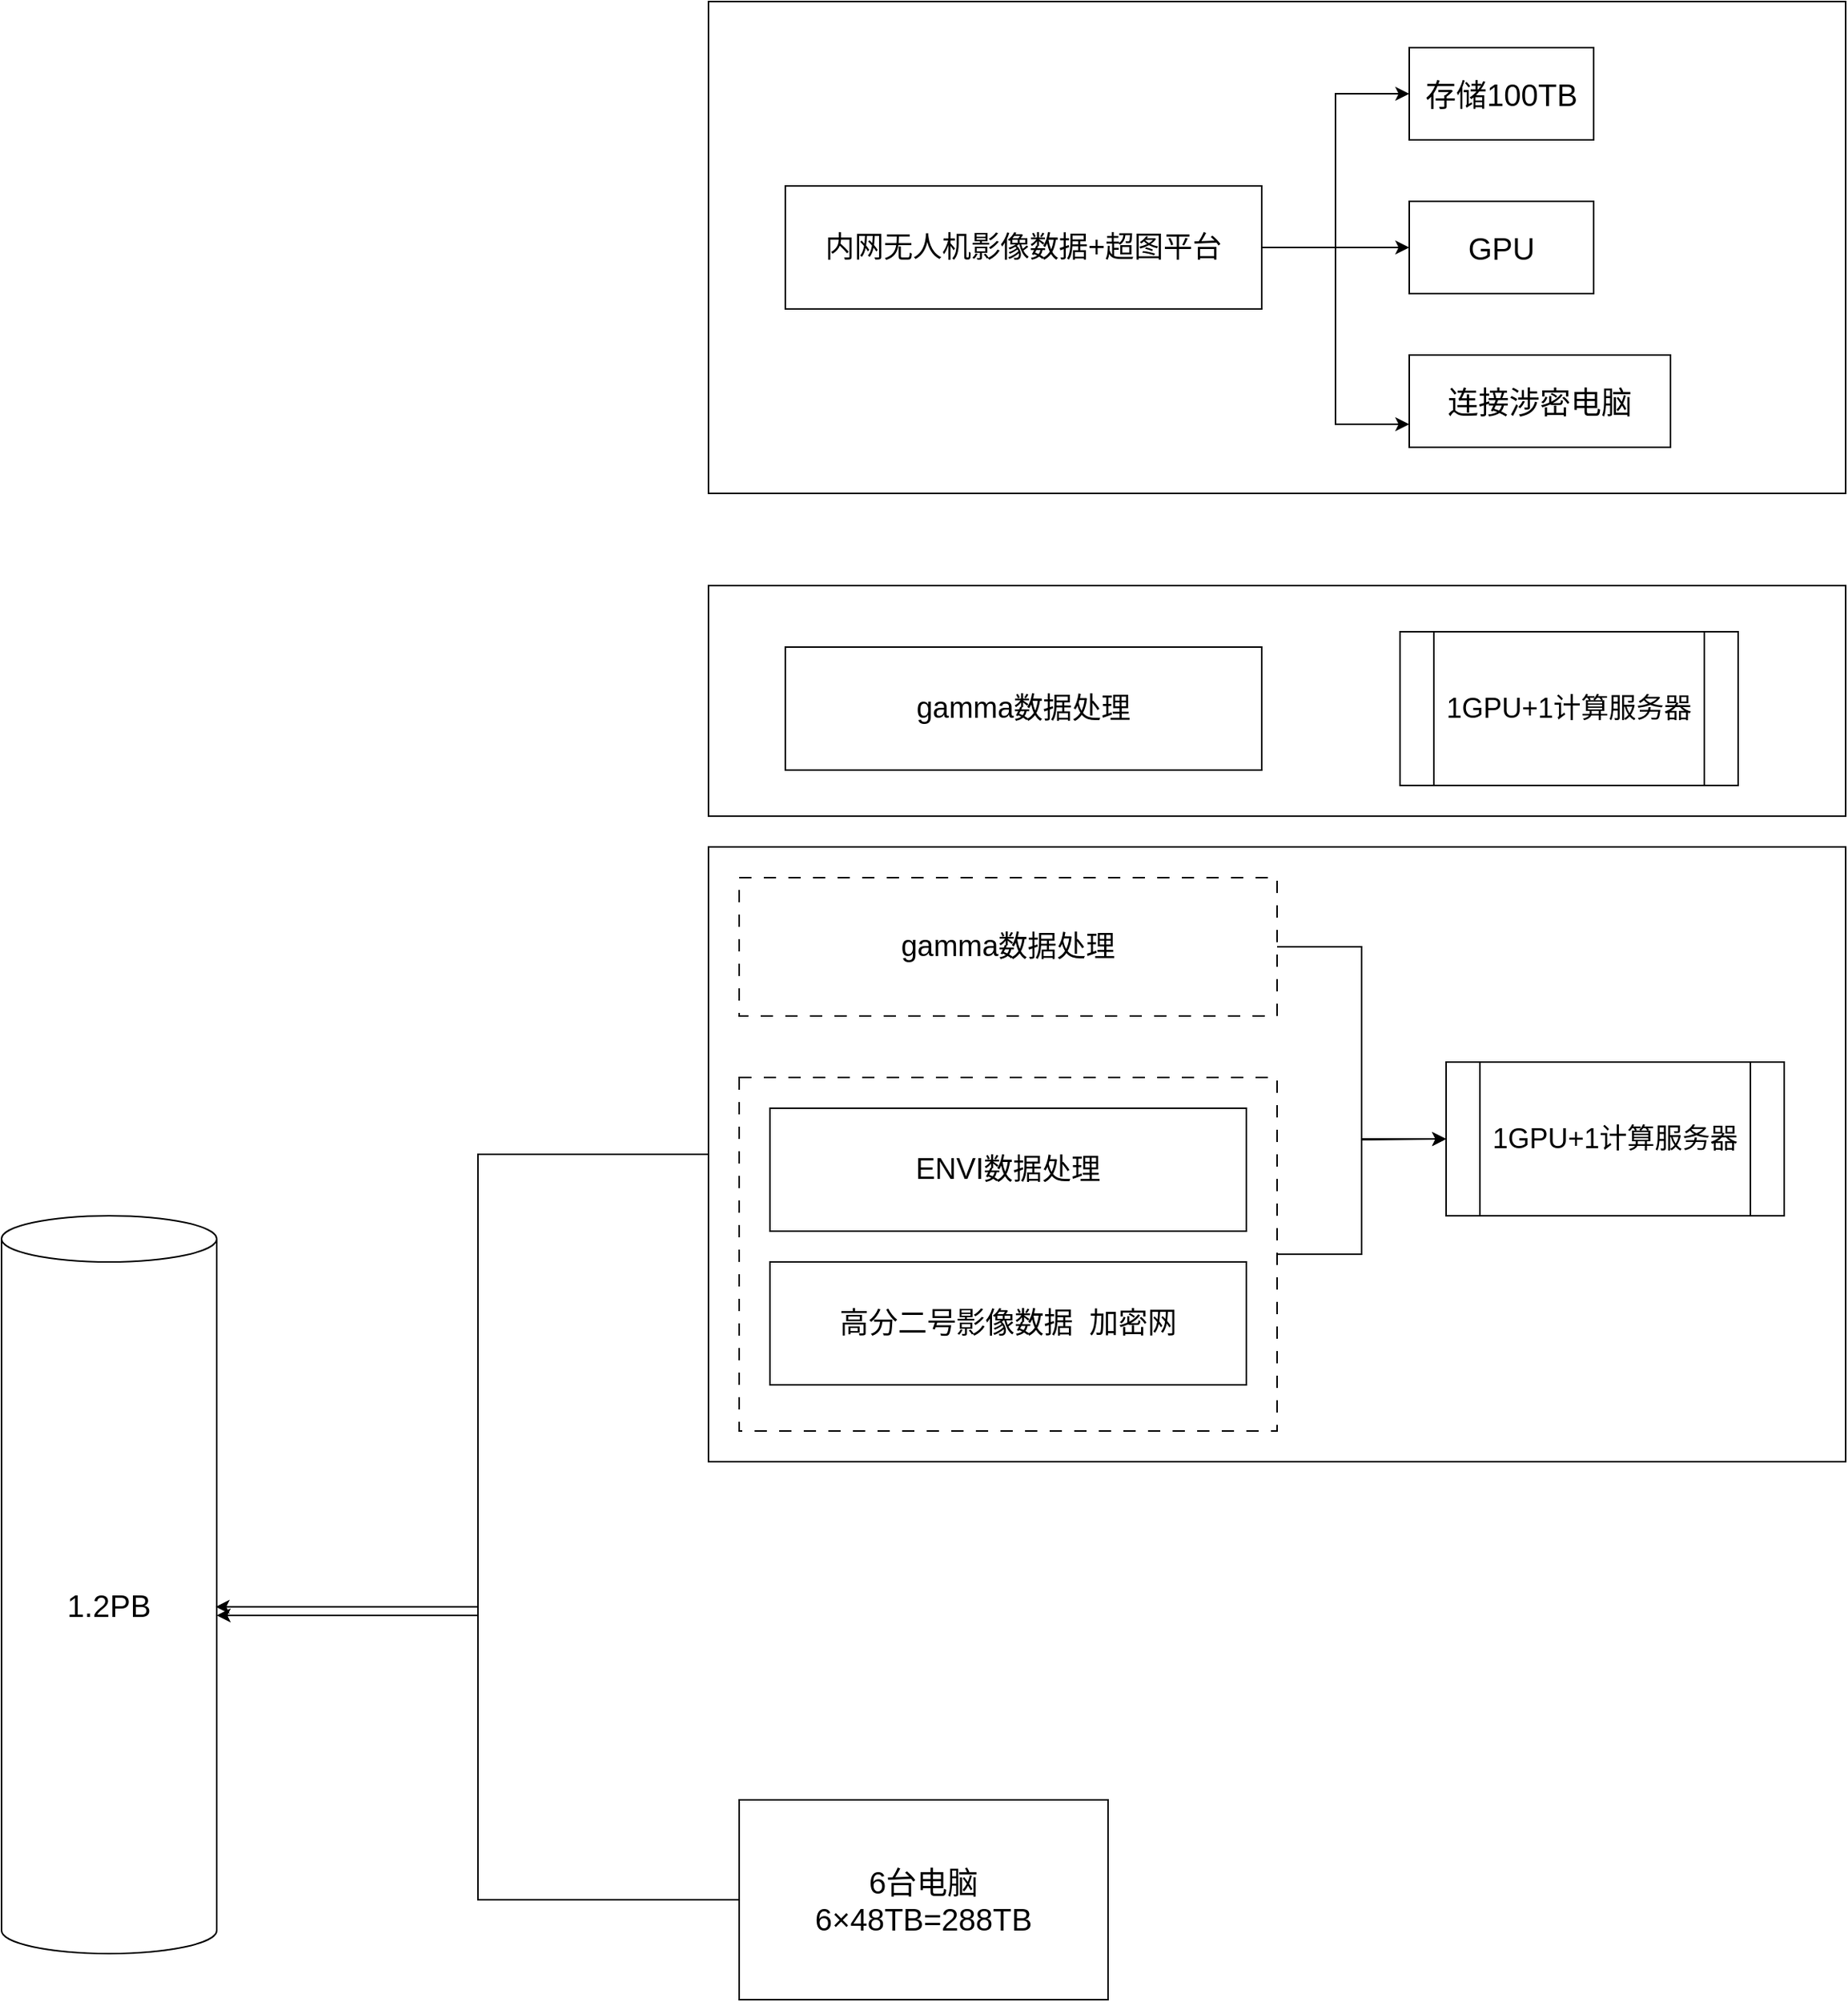 <mxfile version="24.7.1" type="github">
  <diagram name="第 1 页" id="07oJS_tgLps39-v8h6tn">
    <mxGraphModel dx="4284" dy="1843" grid="1" gridSize="10" guides="1" tooltips="1" connect="1" arrows="1" fold="1" page="1" pageScale="1" pageWidth="827" pageHeight="1169" math="0" shadow="0">
      <root>
        <mxCell id="0" />
        <mxCell id="1" parent="0" />
        <mxCell id="7OyMFdGxhK7rr36l4JkN-14" value="1.2PB" style="shape=cylinder3;whiteSpace=wrap;html=1;boundedLbl=1;backgroundOutline=1;size=15;fontSize=20;" vertex="1" parent="1">
          <mxGeometry x="-480" y="1060" width="140" height="480" as="geometry" />
        </mxCell>
        <mxCell id="7OyMFdGxhK7rr36l4JkN-27" value="" style="group" vertex="1" connectable="0" parent="1">
          <mxGeometry x="-20" y="650" width="740" height="150" as="geometry" />
        </mxCell>
        <mxCell id="7OyMFdGxhK7rr36l4JkN-26" value="" style="rounded=0;whiteSpace=wrap;html=1;" vertex="1" parent="7OyMFdGxhK7rr36l4JkN-27">
          <mxGeometry width="740" height="150" as="geometry" />
        </mxCell>
        <mxCell id="7OyMFdGxhK7rr36l4JkN-17" value="gamma数据处理" style="rounded=0;whiteSpace=wrap;html=1;fillColor=none;fontSize=19;" vertex="1" parent="7OyMFdGxhK7rr36l4JkN-27">
          <mxGeometry x="50" y="40" width="310" height="80" as="geometry" />
        </mxCell>
        <mxCell id="7OyMFdGxhK7rr36l4JkN-18" value="1GPU+1计算服务器" style="shape=process;whiteSpace=wrap;html=1;backgroundOutline=1;fontSize=18;" vertex="1" parent="7OyMFdGxhK7rr36l4JkN-27">
          <mxGeometry x="450" y="30" width="220" height="100" as="geometry" />
        </mxCell>
        <mxCell id="7OyMFdGxhK7rr36l4JkN-28" value="" style="group" vertex="1" connectable="0" parent="1">
          <mxGeometry x="-20" y="820" width="740" height="400" as="geometry" />
        </mxCell>
        <mxCell id="7OyMFdGxhK7rr36l4JkN-42" style="edgeStyle=orthogonalEdgeStyle;rounded=0;orthogonalLoop=1;jettySize=auto;html=1;" edge="1" parent="7OyMFdGxhK7rr36l4JkN-28" source="7OyMFdGxhK7rr36l4JkN-22">
          <mxGeometry relative="1" as="geometry">
            <mxPoint x="-320" y="500" as="targetPoint" />
            <Array as="points">
              <mxPoint x="-150" y="200" />
              <mxPoint x="-150" y="500" />
            </Array>
          </mxGeometry>
        </mxCell>
        <mxCell id="7OyMFdGxhK7rr36l4JkN-22" value="" style="rounded=0;whiteSpace=wrap;html=1;" vertex="1" parent="7OyMFdGxhK7rr36l4JkN-28">
          <mxGeometry width="740" height="400" as="geometry" />
        </mxCell>
        <mxCell id="7OyMFdGxhK7rr36l4JkN-25" style="edgeStyle=orthogonalEdgeStyle;rounded=0;orthogonalLoop=1;jettySize=auto;html=1;exitX=1;exitY=0.5;exitDx=0;exitDy=0;" edge="1" parent="7OyMFdGxhK7rr36l4JkN-28" source="7OyMFdGxhK7rr36l4JkN-21">
          <mxGeometry relative="1" as="geometry">
            <mxPoint x="480" y="190" as="targetPoint" />
          </mxGeometry>
        </mxCell>
        <mxCell id="7OyMFdGxhK7rr36l4JkN-21" value="" style="rounded=0;whiteSpace=wrap;html=1;fillStyle=zigzag-line;fontColor=default;dashed=1;dashPattern=8 8;" vertex="1" parent="7OyMFdGxhK7rr36l4JkN-28">
          <mxGeometry x="20" y="150" width="350" height="230" as="geometry" />
        </mxCell>
        <mxCell id="7OyMFdGxhK7rr36l4JkN-8" value="高分二号影像数据&amp;nbsp; 加密网" style="rounded=0;whiteSpace=wrap;html=1;fillColor=none;fontSize=19;" vertex="1" parent="7OyMFdGxhK7rr36l4JkN-28">
          <mxGeometry x="40" y="270" width="310" height="80" as="geometry" />
        </mxCell>
        <mxCell id="7OyMFdGxhK7rr36l4JkN-24" style="edgeStyle=orthogonalEdgeStyle;rounded=0;orthogonalLoop=1;jettySize=auto;html=1;exitX=1;exitY=0.5;exitDx=0;exitDy=0;entryX=0;entryY=0.5;entryDx=0;entryDy=0;" edge="1" parent="7OyMFdGxhK7rr36l4JkN-28" source="7OyMFdGxhK7rr36l4JkN-12" target="7OyMFdGxhK7rr36l4JkN-16">
          <mxGeometry relative="1" as="geometry" />
        </mxCell>
        <mxCell id="7OyMFdGxhK7rr36l4JkN-12" value="gamma数据处理" style="rounded=0;whiteSpace=wrap;html=1;fillColor=none;fontSize=19;dashed=1;dashPattern=8 8;" vertex="1" parent="7OyMFdGxhK7rr36l4JkN-28">
          <mxGeometry x="20" y="20" width="350" height="90" as="geometry" />
        </mxCell>
        <mxCell id="7OyMFdGxhK7rr36l4JkN-13" value="ENVI数据处理" style="rounded=0;whiteSpace=wrap;html=1;fillColor=none;fontSize=19;" vertex="1" parent="7OyMFdGxhK7rr36l4JkN-28">
          <mxGeometry x="40" y="170" width="310" height="80" as="geometry" />
        </mxCell>
        <mxCell id="7OyMFdGxhK7rr36l4JkN-16" value="1GPU+1计算服务器" style="shape=process;whiteSpace=wrap;html=1;backgroundOutline=1;fontSize=18;" vertex="1" parent="7OyMFdGxhK7rr36l4JkN-28">
          <mxGeometry x="480" y="140" width="220" height="100" as="geometry" />
        </mxCell>
        <mxCell id="7OyMFdGxhK7rr36l4JkN-37" value="" style="group" vertex="1" connectable="0" parent="1">
          <mxGeometry x="-20" y="270" width="740" height="320" as="geometry" />
        </mxCell>
        <mxCell id="7OyMFdGxhK7rr36l4JkN-35" value="" style="rounded=0;whiteSpace=wrap;html=1;" vertex="1" parent="7OyMFdGxhK7rr36l4JkN-37">
          <mxGeometry width="740" height="320" as="geometry" />
        </mxCell>
        <mxCell id="7OyMFdGxhK7rr36l4JkN-29" value="" style="group" vertex="1" connectable="0" parent="7OyMFdGxhK7rr36l4JkN-37">
          <mxGeometry x="50" y="30" width="576" height="260" as="geometry" />
        </mxCell>
        <mxCell id="7OyMFdGxhK7rr36l4JkN-9" style="edgeStyle=orthogonalEdgeStyle;rounded=0;orthogonalLoop=1;jettySize=auto;html=1;exitX=1;exitY=0.5;exitDx=0;exitDy=0;entryX=0;entryY=0.5;entryDx=0;entryDy=0;" edge="1" parent="7OyMFdGxhK7rr36l4JkN-29" source="7OyMFdGxhK7rr36l4JkN-1" target="7OyMFdGxhK7rr36l4JkN-3">
          <mxGeometry relative="1" as="geometry">
            <Array as="points">
              <mxPoint x="358" y="130" />
              <mxPoint x="358" y="30" />
            </Array>
          </mxGeometry>
        </mxCell>
        <mxCell id="7OyMFdGxhK7rr36l4JkN-10" style="edgeStyle=orthogonalEdgeStyle;rounded=0;orthogonalLoop=1;jettySize=auto;html=1;exitX=1;exitY=0.5;exitDx=0;exitDy=0;entryX=0;entryY=0.5;entryDx=0;entryDy=0;" edge="1" parent="7OyMFdGxhK7rr36l4JkN-29" source="7OyMFdGxhK7rr36l4JkN-1" target="7OyMFdGxhK7rr36l4JkN-6">
          <mxGeometry relative="1" as="geometry" />
        </mxCell>
        <mxCell id="7OyMFdGxhK7rr36l4JkN-11" style="edgeStyle=orthogonalEdgeStyle;rounded=0;orthogonalLoop=1;jettySize=auto;html=1;entryX=0;entryY=0.75;entryDx=0;entryDy=0;" edge="1" parent="7OyMFdGxhK7rr36l4JkN-29" source="7OyMFdGxhK7rr36l4JkN-1" target="7OyMFdGxhK7rr36l4JkN-7">
          <mxGeometry relative="1" as="geometry" />
        </mxCell>
        <mxCell id="7OyMFdGxhK7rr36l4JkN-1" value="内网无人机影像数据+超图平台" style="rounded=0;whiteSpace=wrap;html=1;fillColor=none;fontSize=19;" vertex="1" parent="7OyMFdGxhK7rr36l4JkN-29">
          <mxGeometry y="90" width="310" height="80" as="geometry" />
        </mxCell>
        <mxCell id="7OyMFdGxhK7rr36l4JkN-3" value="存储100TB" style="rounded=0;whiteSpace=wrap;html=1;fontSize=20;" vertex="1" parent="7OyMFdGxhK7rr36l4JkN-29">
          <mxGeometry x="406" width="120" height="60" as="geometry" />
        </mxCell>
        <mxCell id="7OyMFdGxhK7rr36l4JkN-5" style="edgeStyle=orthogonalEdgeStyle;rounded=0;orthogonalLoop=1;jettySize=auto;html=1;exitX=0.5;exitY=1;exitDx=0;exitDy=0;entryX=0.5;entryY=0.833;entryDx=0;entryDy=0;entryPerimeter=0;" edge="1" source="7OyMFdGxhK7rr36l4JkN-6" target="7OyMFdGxhK7rr36l4JkN-6" parent="7OyMFdGxhK7rr36l4JkN-29">
          <mxGeometry relative="1" as="geometry" />
        </mxCell>
        <mxCell id="7OyMFdGxhK7rr36l4JkN-6" value="GPU" style="rounded=0;whiteSpace=wrap;html=1;fontSize=20;" vertex="1" parent="7OyMFdGxhK7rr36l4JkN-29">
          <mxGeometry x="406" y="100" width="120" height="60" as="geometry" />
        </mxCell>
        <mxCell id="7OyMFdGxhK7rr36l4JkN-7" value="连接涉密电脑" style="rounded=0;whiteSpace=wrap;html=1;fontSize=20;" vertex="1" parent="7OyMFdGxhK7rr36l4JkN-29">
          <mxGeometry x="406" y="200" width="170" height="60" as="geometry" />
        </mxCell>
        <mxCell id="7OyMFdGxhK7rr36l4JkN-39" value="6台电脑&lt;div&gt;6×48TB=288TB&lt;/div&gt;" style="rounded=0;whiteSpace=wrap;html=1;fontSize=20;" vertex="1" parent="1">
          <mxGeometry y="1440" width="240" height="130" as="geometry" />
        </mxCell>
        <mxCell id="7OyMFdGxhK7rr36l4JkN-41" style="edgeStyle=orthogonalEdgeStyle;rounded=0;orthogonalLoop=1;jettySize=auto;html=1;entryX=0.995;entryY=0.53;entryDx=0;entryDy=0;entryPerimeter=0;" edge="1" parent="1" source="7OyMFdGxhK7rr36l4JkN-39" target="7OyMFdGxhK7rr36l4JkN-14">
          <mxGeometry relative="1" as="geometry" />
        </mxCell>
      </root>
    </mxGraphModel>
  </diagram>
</mxfile>
